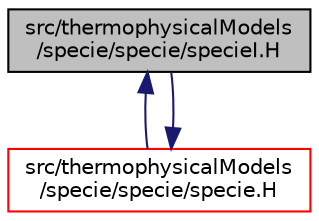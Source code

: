 digraph "src/thermophysicalModels/specie/specie/specieI.H"
{
  bgcolor="transparent";
  edge [fontname="Helvetica",fontsize="10",labelfontname="Helvetica",labelfontsize="10"];
  node [fontname="Helvetica",fontsize="10",shape=record];
  Node1 [label="src/thermophysicalModels\l/specie/specie/specieI.H",height=0.2,width=0.4,color="black", fillcolor="grey75", style="filled", fontcolor="black"];
  Node1 -> Node2 [dir="back",color="midnightblue",fontsize="10",style="solid",fontname="Helvetica"];
  Node2 [label="src/thermophysicalModels\l/specie/specie/specie.H",height=0.2,width=0.4,color="red",URL="$a10482.html"];
  Node2 -> Node1 [dir="back",color="midnightblue",fontsize="10",style="solid",fontname="Helvetica"];
}
